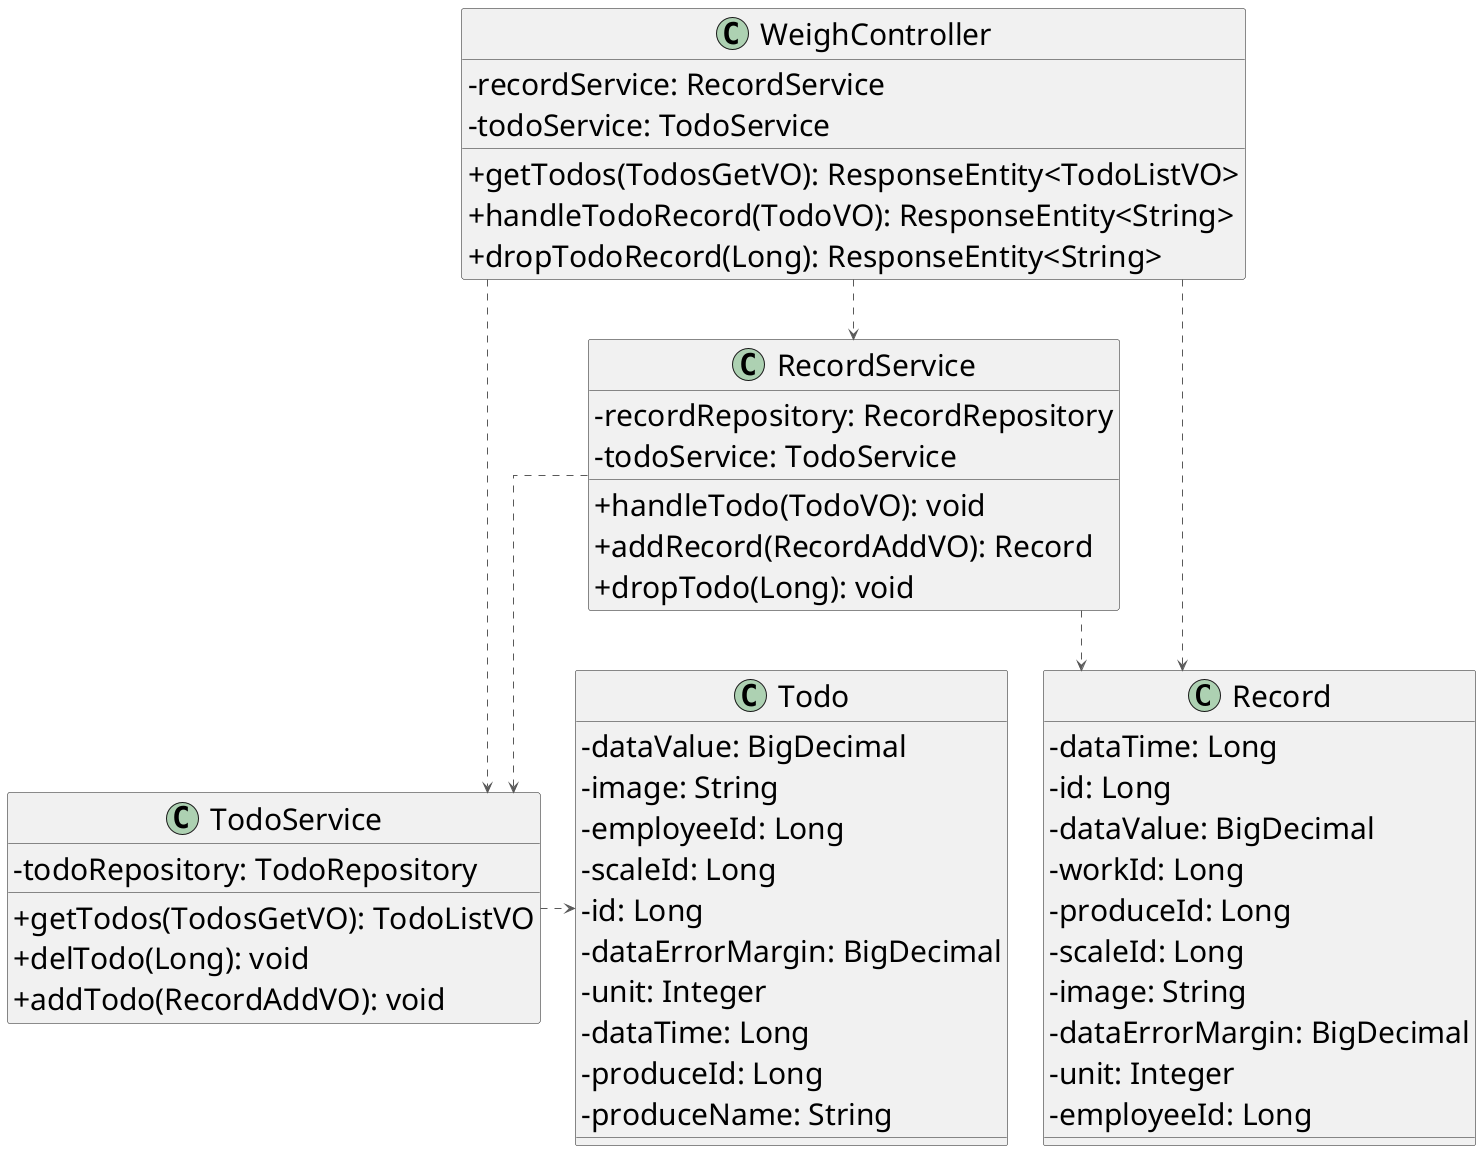 @startuml

top to bottom direction
' left to right direction
skinparam linetype ortho
skinparam classAttributeIconSize 0
skinparam defaultFontSize 30

class Record {
  - dataTime: Long
  - id: Long
  - dataValue: BigDecimal
  - workId: Long
  - produceId: Long
  - scaleId: Long
  - image: String
  - dataErrorMargin: BigDecimal
  - unit: Integer
  - employeeId: Long
}
class RecordService {
  - recordRepository: RecordRepository
  - todoService: TodoService
  + handleTodo(TodoVO): void
  + addRecord(RecordAddVO): Record
  + dropTodo(Long): void
}
class Todo {
  - dataValue: BigDecimal
  - image: String
  - employeeId: Long
  - scaleId: Long
  - id: Long
  - dataErrorMargin: BigDecimal
  - unit: Integer
  - dataTime: Long
  - produceId: Long
  - produceName: String
}
class TodoService {
  - todoRepository: TodoRepository
  + getTodos(TodosGetVO): TodoListVO
  + delTodo(Long): void
  + addTodo(RecordAddVO): void
}
class WeighController {
  - recordService: RecordService
  - todoService: TodoService
  + getTodos(TodosGetVO): ResponseEntity<TodoListVO>
  + handleTodoRecord(TodoVO): ResponseEntity<String>
  + dropTodoRecord(Long): ResponseEntity<String>
}

RecordService    -[#595959,dashed]->  Record          
RecordService    -[#595959,dashed]->  TodoService     
TodoService      -[#595959,dashed]>  Todo            
WeighController  -[#595959,dashed]->  Record          
WeighController  -[#595959,dashed]->  RecordService   
WeighController  -[#595959,dashed]->  TodoService     
@enduml
